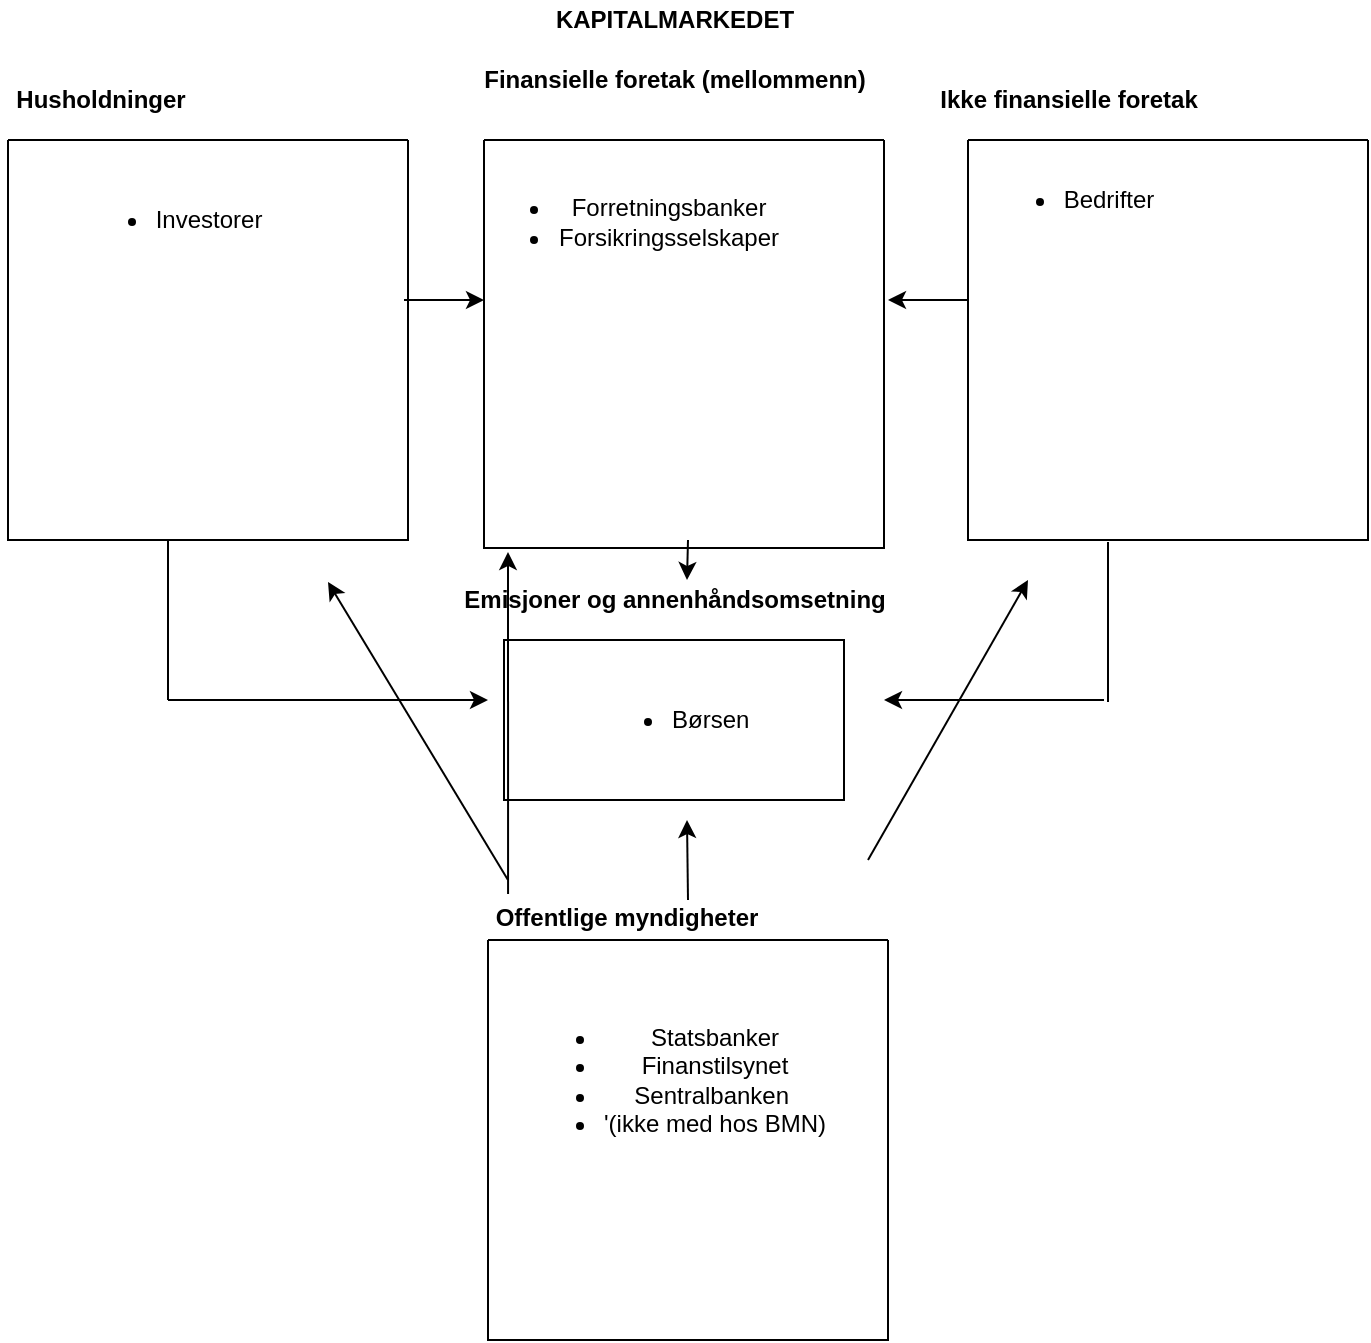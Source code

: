 <mxfile version="14.9.6" type="device"><diagram id="6t2XSfoS8yFvTZepHoUy" name="Page-1"><mxGraphModel dx="2062" dy="1216" grid="1" gridSize="10" guides="1" tooltips="1" connect="1" arrows="1" fold="1" page="1" pageScale="1" pageWidth="827" pageHeight="1169" math="0" shadow="0"><root><mxCell id="0"/><mxCell id="1" parent="0"/><mxCell id="vcBLAv3cOhvpg6J_a6TW-1" value="" style="swimlane;startSize=0;" parent="1" vertex="1"><mxGeometry x="318" y="80" width="200" height="204" as="geometry"/></mxCell><mxCell id="vcBLAv3cOhvpg6J_a6TW-2" value="&lt;ul&gt;&lt;li&gt;Forretningsbanker&lt;/li&gt;&lt;li&gt;Forsikringsselskaper&lt;/li&gt;&lt;/ul&gt;" style="text;html=1;align=center;verticalAlign=middle;resizable=0;points=[];autosize=1;strokeColor=none;" parent="vcBLAv3cOhvpg6J_a6TW-1" vertex="1"><mxGeometry x="-13" y="11" width="170" height="60" as="geometry"/></mxCell><mxCell id="-O8Ljx4fgiIZx5TLCgUY-28" value="" style="endArrow=classic;html=1;" edge="1" parent="vcBLAv3cOhvpg6J_a6TW-1"><mxGeometry width="50" height="50" relative="1" as="geometry"><mxPoint x="102" y="200" as="sourcePoint"/><mxPoint x="101.5" y="220" as="targetPoint"/></mxGeometry></mxCell><mxCell id="vcBLAv3cOhvpg6J_a6TW-3" value="" style="swimlane;startSize=0;" parent="1" vertex="1"><mxGeometry x="80" y="80" width="200" height="200" as="geometry"><mxRectangle x="80" y="160" width="50" height="40" as="alternateBounds"/></mxGeometry></mxCell><mxCell id="-O8Ljx4fgiIZx5TLCgUY-23" value="&lt;ul&gt;&lt;li&gt;Investorer&lt;/li&gt;&lt;/ul&gt;" style="text;html=1;align=center;verticalAlign=middle;resizable=0;points=[];autosize=1;strokeColor=none;" vertex="1" parent="vcBLAv3cOhvpg6J_a6TW-3"><mxGeometry x="25" y="20" width="110" height="40" as="geometry"/></mxCell><mxCell id="vcBLAv3cOhvpg6J_a6TW-5" value="" style="swimlane;startSize=0;" parent="1" vertex="1"><mxGeometry x="560" y="80" width="200" height="200" as="geometry"/></mxCell><mxCell id="vcBLAv3cOhvpg6J_a6TW-8" value="" style="swimlane;startSize=0;" parent="1" vertex="1"><mxGeometry x="320" y="480" width="200" height="200" as="geometry"/></mxCell><mxCell id="-O8Ljx4fgiIZx5TLCgUY-22" value="&lt;ul&gt;&lt;li&gt;Statsbanker&lt;/li&gt;&lt;li&gt;Finanstilsynet&lt;/li&gt;&lt;li&gt;Sentralbanken&amp;nbsp;&lt;/li&gt;&lt;li&gt;'(ikke med hos BMN)&lt;/li&gt;&lt;/ul&gt;" style="text;html=1;align=center;verticalAlign=middle;resizable=0;points=[];autosize=1;strokeColor=none;" vertex="1" parent="vcBLAv3cOhvpg6J_a6TW-8"><mxGeometry x="8" y="24.5" width="170" height="90" as="geometry"/></mxCell><mxCell id="-O8Ljx4fgiIZx5TLCgUY-1" value="Husholdninger" style="text;html=1;align=center;verticalAlign=middle;resizable=0;points=[];autosize=1;strokeColor=none;fontStyle=1" vertex="1" parent="1"><mxGeometry x="76" y="50" width="100" height="20" as="geometry"/></mxCell><mxCell id="-O8Ljx4fgiIZx5TLCgUY-2" value="Ikke finansielle foretak" style="text;html=1;align=center;verticalAlign=middle;resizable=0;points=[];autosize=1;strokeColor=none;fontStyle=1" vertex="1" parent="1"><mxGeometry x="540" y="50" width="140" height="20" as="geometry"/></mxCell><mxCell id="-O8Ljx4fgiIZx5TLCgUY-3" value="Finansielle foretak (mellommenn)" style="text;html=1;align=center;verticalAlign=middle;resizable=0;points=[];autosize=1;strokeColor=none;fontStyle=1" vertex="1" parent="1"><mxGeometry x="308" y="40" width="210" height="20" as="geometry"/></mxCell><mxCell id="-O8Ljx4fgiIZx5TLCgUY-5" value="Offentlige myndigheter" style="text;html=1;align=center;verticalAlign=middle;resizable=0;points=[];autosize=1;strokeColor=none;fontStyle=1" vertex="1" parent="1"><mxGeometry x="314" y="459" width="150" height="20" as="geometry"/></mxCell><mxCell id="-O8Ljx4fgiIZx5TLCgUY-6" value="&lt;b&gt;KAPITALMARKEDET&lt;/b&gt;" style="text;html=1;align=center;verticalAlign=middle;resizable=0;points=[];autosize=1;strokeColor=none;" vertex="1" parent="1"><mxGeometry x="348" y="10" width="130" height="20" as="geometry"/></mxCell><mxCell id="-O8Ljx4fgiIZx5TLCgUY-10" value="" style="endArrow=classic;html=1;" edge="1" parent="1"><mxGeometry width="50" height="50" relative="1" as="geometry"><mxPoint x="278" y="160" as="sourcePoint"/><mxPoint x="318" y="160" as="targetPoint"/></mxGeometry></mxCell><mxCell id="-O8Ljx4fgiIZx5TLCgUY-11" value="" style="endArrow=classic;html=1;" edge="1" parent="1"><mxGeometry width="50" height="50" relative="1" as="geometry"><mxPoint x="560" y="160" as="sourcePoint"/><mxPoint x="520" y="160" as="targetPoint"/></mxGeometry></mxCell><mxCell id="-O8Ljx4fgiIZx5TLCgUY-12" value="" style="endArrow=classic;html=1;" edge="1" parent="1"><mxGeometry width="50" height="50" relative="1" as="geometry"><mxPoint x="160" y="360" as="sourcePoint"/><mxPoint x="320" y="360" as="targetPoint"/></mxGeometry></mxCell><mxCell id="-O8Ljx4fgiIZx5TLCgUY-14" value="" style="endArrow=classic;html=1;" edge="1" parent="1"><mxGeometry width="50" height="50" relative="1" as="geometry"><mxPoint x="628" y="360" as="sourcePoint"/><mxPoint x="518" y="360" as="targetPoint"/></mxGeometry></mxCell><mxCell id="-O8Ljx4fgiIZx5TLCgUY-15" value="" style="endArrow=classic;html=1;" edge="1" parent="1"><mxGeometry width="50" height="50" relative="1" as="geometry"><mxPoint x="420" y="460" as="sourcePoint"/><mxPoint x="419.5" y="420" as="targetPoint"/></mxGeometry></mxCell><mxCell id="-O8Ljx4fgiIZx5TLCgUY-17" value="" style="endArrow=none;html=1;" edge="1" parent="1"><mxGeometry width="50" height="50" relative="1" as="geometry"><mxPoint x="160" y="360" as="sourcePoint"/><mxPoint x="160" y="280" as="targetPoint"/></mxGeometry></mxCell><mxCell id="-O8Ljx4fgiIZx5TLCgUY-18" value="" style="endArrow=none;html=1;" edge="1" parent="1"><mxGeometry width="50" height="50" relative="1" as="geometry"><mxPoint x="630" y="361" as="sourcePoint"/><mxPoint x="630" y="281" as="targetPoint"/></mxGeometry></mxCell><mxCell id="-O8Ljx4fgiIZx5TLCgUY-21" value="&lt;ul&gt;&lt;li&gt;Børsen&amp;nbsp;&lt;/li&gt;&lt;/ul&gt;" style="rounded=0;whiteSpace=wrap;html=1;" vertex="1" parent="1"><mxGeometry x="328" y="330" width="170" height="80" as="geometry"/></mxCell><mxCell id="-O8Ljx4fgiIZx5TLCgUY-24" value="&lt;ul&gt;&lt;li&gt;Bedrifter&lt;/li&gt;&lt;/ul&gt;" style="text;html=1;align=center;verticalAlign=middle;resizable=0;points=[];autosize=1;strokeColor=none;" vertex="1" parent="1"><mxGeometry x="560" y="90" width="100" height="40" as="geometry"/></mxCell><mxCell id="-O8Ljx4fgiIZx5TLCgUY-25" value="&lt;b&gt;Emisjoner og annenhåndsomsetning&lt;/b&gt;" style="text;html=1;align=center;verticalAlign=middle;resizable=0;points=[];autosize=1;strokeColor=none;" vertex="1" parent="1"><mxGeometry x="298" y="300" width="230" height="20" as="geometry"/></mxCell><mxCell id="-O8Ljx4fgiIZx5TLCgUY-29" value="" style="endArrow=classic;html=1;" edge="1" parent="1"><mxGeometry width="50" height="50" relative="1" as="geometry"><mxPoint x="330" y="450" as="sourcePoint"/><mxPoint x="240" y="301" as="targetPoint"/></mxGeometry></mxCell><mxCell id="-O8Ljx4fgiIZx5TLCgUY-30" value="" style="endArrow=classic;html=1;" edge="1" parent="1"><mxGeometry width="50" height="50" relative="1" as="geometry"><mxPoint x="510" y="440" as="sourcePoint"/><mxPoint x="590" y="300" as="targetPoint"/></mxGeometry></mxCell><mxCell id="-O8Ljx4fgiIZx5TLCgUY-32" value="" style="endArrow=classic;html=1;exitX=0.527;exitY=0;exitDx=0;exitDy=0;exitPerimeter=0;" edge="1" parent="1"><mxGeometry width="50" height="50" relative="1" as="geometry"><mxPoint x="330.05" y="457" as="sourcePoint"/><mxPoint x="330" y="286" as="targetPoint"/></mxGeometry></mxCell></root></mxGraphModel></diagram></mxfile>